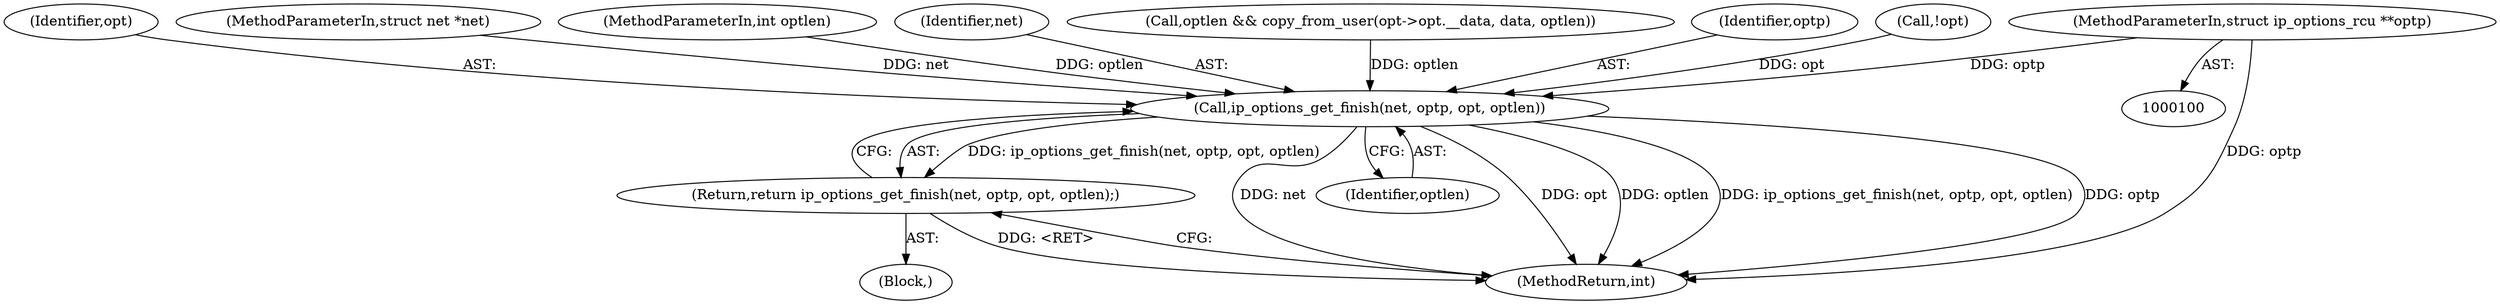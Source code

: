 digraph "0_linux_f6d8bd051c391c1c0458a30b2a7abcd939329259_20@pointer" {
"1000102" [label="(MethodParameterIn,struct ip_options_rcu **optp)"];
"1000135" [label="(Call,ip_options_get_finish(net, optp, opt, optlen))"];
"1000134" [label="(Return,return ip_options_get_finish(net, optp, opt, optlen);)"];
"1000134" [label="(Return,return ip_options_get_finish(net, optp, opt, optlen);)"];
"1000135" [label="(Call,ip_options_get_finish(net, optp, opt, optlen))"];
"1000138" [label="(Identifier,opt)"];
"1000101" [label="(MethodParameterIn,struct net *net)"];
"1000104" [label="(MethodParameterIn,int optlen)"];
"1000105" [label="(Block,)"];
"1000139" [label="(Identifier,optlen)"];
"1000136" [label="(Identifier,net)"];
"1000102" [label="(MethodParameterIn,struct ip_options_rcu **optp)"];
"1000118" [label="(Call,optlen && copy_from_user(opt->opt.__data, data, optlen))"];
"1000140" [label="(MethodReturn,int)"];
"1000137" [label="(Identifier,optp)"];
"1000112" [label="(Call,!opt)"];
"1000102" -> "1000100"  [label="AST: "];
"1000102" -> "1000140"  [label="DDG: optp"];
"1000102" -> "1000135"  [label="DDG: optp"];
"1000135" -> "1000134"  [label="AST: "];
"1000135" -> "1000139"  [label="CFG: "];
"1000136" -> "1000135"  [label="AST: "];
"1000137" -> "1000135"  [label="AST: "];
"1000138" -> "1000135"  [label="AST: "];
"1000139" -> "1000135"  [label="AST: "];
"1000134" -> "1000135"  [label="CFG: "];
"1000135" -> "1000140"  [label="DDG: net"];
"1000135" -> "1000140"  [label="DDG: opt"];
"1000135" -> "1000140"  [label="DDG: optlen"];
"1000135" -> "1000140"  [label="DDG: ip_options_get_finish(net, optp, opt, optlen)"];
"1000135" -> "1000140"  [label="DDG: optp"];
"1000135" -> "1000134"  [label="DDG: ip_options_get_finish(net, optp, opt, optlen)"];
"1000101" -> "1000135"  [label="DDG: net"];
"1000112" -> "1000135"  [label="DDG: opt"];
"1000118" -> "1000135"  [label="DDG: optlen"];
"1000104" -> "1000135"  [label="DDG: optlen"];
"1000134" -> "1000105"  [label="AST: "];
"1000140" -> "1000134"  [label="CFG: "];
"1000134" -> "1000140"  [label="DDG: <RET>"];
}
